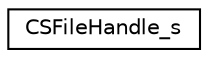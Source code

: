 digraph "Graphical Class Hierarchy"
{
 // LATEX_PDF_SIZE
  edge [fontname="Helvetica",fontsize="10",labelfontname="Helvetica",labelfontsize="10"];
  node [fontname="Helvetica",fontsize="10",shape=record];
  rankdir="LR";
  Node0 [label="CSFileHandle_s",height=0.2,width=0.4,color="black", fillcolor="white", style="filled",URL="$struct_c_s_file_handle__s.html",tooltip=" "];
}
